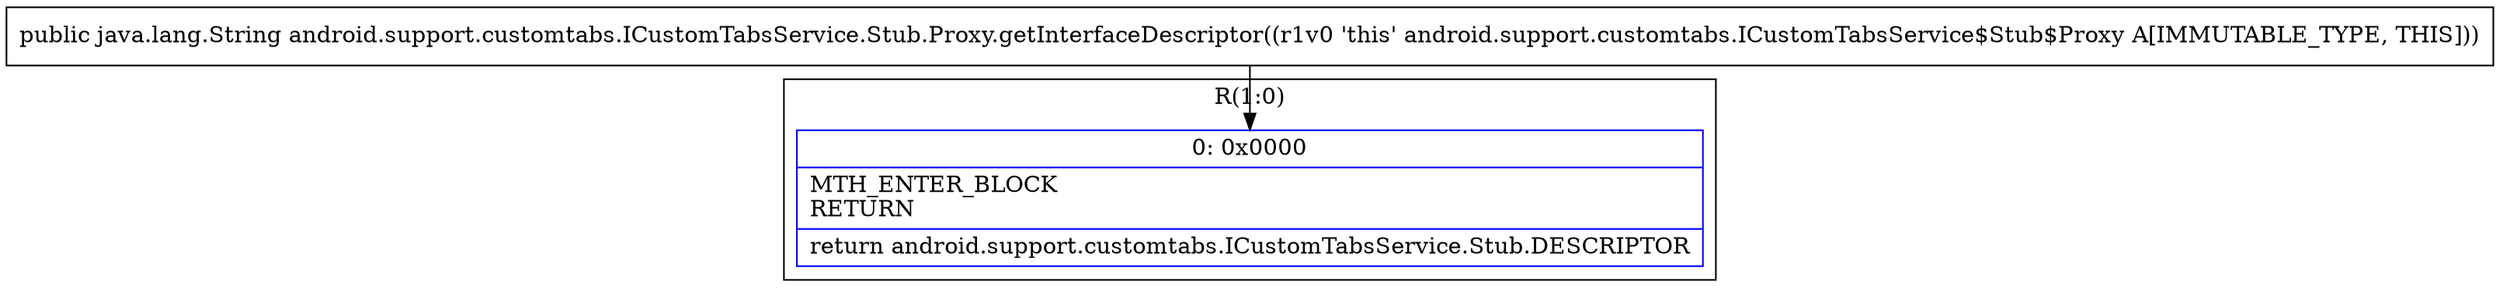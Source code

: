 digraph "CFG forandroid.support.customtabs.ICustomTabsService.Stub.Proxy.getInterfaceDescriptor()Ljava\/lang\/String;" {
subgraph cluster_Region_1644020766 {
label = "R(1:0)";
node [shape=record,color=blue];
Node_0 [shape=record,label="{0\:\ 0x0000|MTH_ENTER_BLOCK\lRETURN\l|return android.support.customtabs.ICustomTabsService.Stub.DESCRIPTOR\l}"];
}
MethodNode[shape=record,label="{public java.lang.String android.support.customtabs.ICustomTabsService.Stub.Proxy.getInterfaceDescriptor((r1v0 'this' android.support.customtabs.ICustomTabsService$Stub$Proxy A[IMMUTABLE_TYPE, THIS])) }"];
MethodNode -> Node_0;
}

